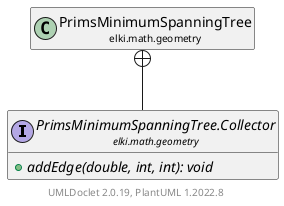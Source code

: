 @startuml
    remove .*\.(Instance|Par|Parameterizer|Factory)$
    set namespaceSeparator none
    hide empty fields
    hide empty methods

    interface "<size:14>PrimsMinimumSpanningTree.Collector\n<size:10>elki.math.geometry" as elki.math.geometry.PrimsMinimumSpanningTree.Collector [[PrimsMinimumSpanningTree.Collector.html]] {
        {abstract} +addEdge(double, int, int): void
    }

    class "<size:14>PrimsMinimumSpanningTree\n<size:10>elki.math.geometry" as elki.math.geometry.PrimsMinimumSpanningTree [[PrimsMinimumSpanningTree.html]]

    elki.math.geometry.PrimsMinimumSpanningTree +-- elki.math.geometry.PrimsMinimumSpanningTree.Collector

    center footer UMLDoclet 2.0.19, PlantUML 1.2022.8
@enduml
